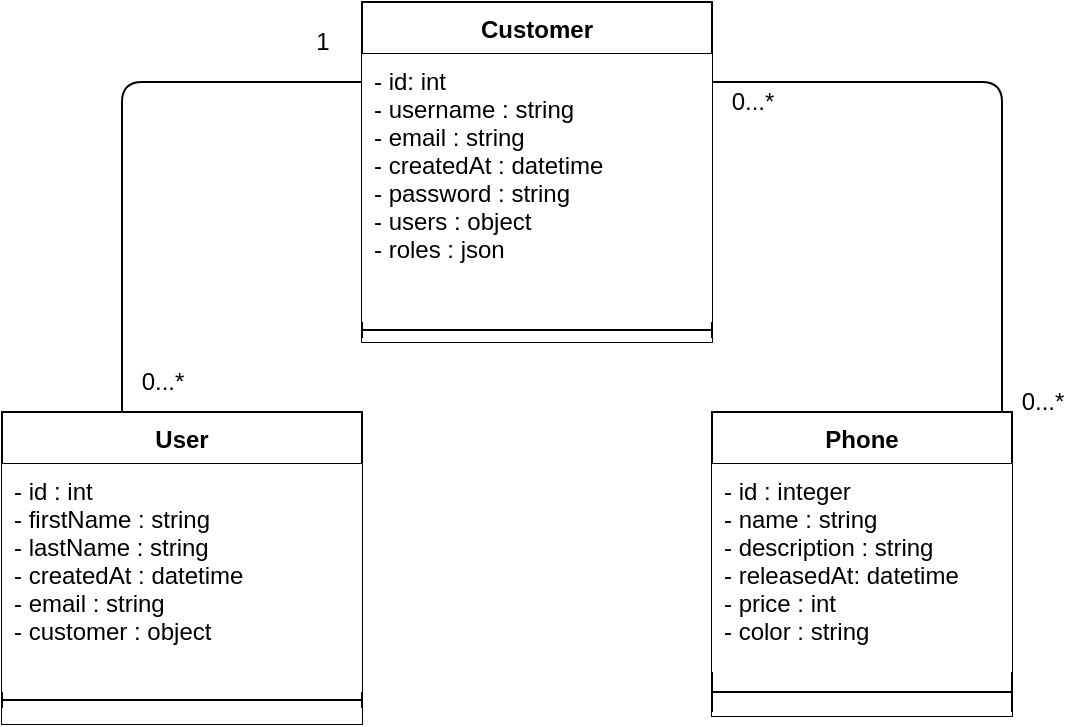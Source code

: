 <mxfile version="13.6.2" type="device"><diagram id="MVQzkmxj7oTp172YES03" name="Page-1"><mxGraphModel dx="-79" dy="821" grid="1" gridSize="10" guides="1" tooltips="1" connect="1" arrows="1" fold="1" page="1" pageScale="1" pageWidth="827" pageHeight="1169" math="0" shadow="0"><root><mxCell id="0"/><mxCell id="1" parent="0"/><mxCell id="ONq77bjo3mSSeGjJYt8l-5" value="" style="endArrow=none;html=1;strokeWidth=1;edgeStyle=orthogonalEdgeStyle;" parent="1" source="KkqZKMKDSex_E3UNt-Xo-13" target="ONq77bjo3mSSeGjJYt8l-1" edge="1"><mxGeometry width="50" height="50" relative="1" as="geometry"><mxPoint x="1120" y="450" as="sourcePoint"/><mxPoint x="1510" y="450" as="targetPoint"/><Array as="points"><mxPoint x="1070" y="240"/></Array></mxGeometry></mxCell><mxCell id="ONq77bjo3mSSeGjJYt8l-6" value="" style="endArrow=none;html=1;strokeWidth=1;edgeStyle=orthogonalEdgeStyle;" parent="1" source="ONq77bjo3mSSeGjJYt8l-1" target="KkqZKMKDSex_E3UNt-Xo-1" edge="1"><mxGeometry width="50" height="50" relative="1" as="geometry"><mxPoint x="1080" y="400" as="sourcePoint"/><mxPoint x="1255" y="245" as="targetPoint"/><Array as="points"><mxPoint x="1510" y="240"/></Array></mxGeometry></mxCell><mxCell id="ONq77bjo3mSSeGjJYt8l-19" value="1" style="text;html=1;align=center;verticalAlign=middle;resizable=0;points=[];autosize=1;" parent="1" vertex="1"><mxGeometry x="1160" y="210" width="20" height="20" as="geometry"/></mxCell><mxCell id="ONq77bjo3mSSeGjJYt8l-20" value="0...*" style="text;html=1;align=center;verticalAlign=middle;resizable=0;points=[];autosize=1;" parent="1" vertex="1"><mxGeometry x="1365" y="240" width="40" height="20" as="geometry"/></mxCell><mxCell id="ONq77bjo3mSSeGjJYt8l-21" value="0...*" style="text;html=1;align=center;verticalAlign=middle;resizable=0;points=[];autosize=1;" parent="1" vertex="1"><mxGeometry x="1070" y="380" width="40" height="20" as="geometry"/></mxCell><mxCell id="1CDuzMnsObqvGEJU_YWQ-19" value="0...*" style="text;html=1;align=center;verticalAlign=middle;resizable=0;points=[];autosize=1;" parent="1" vertex="1"><mxGeometry x="1510" y="390" width="40" height="20" as="geometry"/></mxCell><mxCell id="KkqZKMKDSex_E3UNt-Xo-13" value="User&#10;" style="swimlane;fontStyle=1;align=center;verticalAlign=top;childLayout=stackLayout;horizontal=1;startSize=26;horizontalStack=0;resizeParent=1;resizeParentMax=0;resizeLast=0;collapsible=1;marginBottom=0;swimlaneLine=1;backgroundOutline=0;fillColor=#ffffff;" parent="1" vertex="1"><mxGeometry x="1010" y="405" width="180" height="156" as="geometry"/></mxCell><mxCell id="KkqZKMKDSex_E3UNt-Xo-14" value="- id : int&#10;- firstName : string&#10;- lastName : string&#10;- createdAt : datetime&#10;- email : string&#10;- customer : object&#10;" style="text;strokeColor=none;fillColor=#ffffff;align=left;verticalAlign=top;spacingLeft=4;spacingRight=4;overflow=hidden;rotatable=0;points=[[0,0.5],[1,0.5]];portConstraint=eastwest;shadow=0;" parent="KkqZKMKDSex_E3UNt-Xo-13" vertex="1"><mxGeometry y="26" width="180" height="114" as="geometry"/></mxCell><mxCell id="KkqZKMKDSex_E3UNt-Xo-15" value="" style="line;strokeWidth=1;fillColor=#ffffff;align=left;verticalAlign=middle;spacingTop=-1;spacingLeft=3;spacingRight=3;rotatable=0;labelPosition=right;points=[];portConstraint=eastwest;" parent="KkqZKMKDSex_E3UNt-Xo-13" vertex="1"><mxGeometry y="140" width="180" height="8" as="geometry"/></mxCell><mxCell id="KkqZKMKDSex_E3UNt-Xo-16" value="" style="text;strokeColor=none;fillColor=#ffffff;align=left;verticalAlign=top;spacingLeft=4;spacingRight=4;overflow=hidden;rotatable=0;points=[[0,0.5],[1,0.5]];portConstraint=eastwest;" parent="KkqZKMKDSex_E3UNt-Xo-13" vertex="1"><mxGeometry y="148" width="180" height="8" as="geometry"/></mxCell><mxCell id="ONq77bjo3mSSeGjJYt8l-1" value="Customer" style="swimlane;fontStyle=1;align=center;verticalAlign=top;childLayout=stackLayout;horizontal=1;startSize=26;horizontalStack=0;resizeParent=1;resizeParentMax=0;resizeLast=0;collapsible=1;marginBottom=0;swimlaneLine=1;backgroundOutline=0;fillColor=#ffffff;" parent="1" vertex="1"><mxGeometry x="1190" y="200" width="175" height="170" as="geometry"/></mxCell><mxCell id="ONq77bjo3mSSeGjJYt8l-2" value="- id: int&#10;- username : string &#10;- email : string&#10;- createdAt : datetime&#10;- password : string &#10;- users : object&#10;- roles : json" style="text;strokeColor=none;fillColor=#ffffff;align=left;verticalAlign=top;spacingLeft=4;spacingRight=4;overflow=hidden;rotatable=0;points=[[0,0.5],[1,0.5]];portConstraint=eastwest;shadow=0;" parent="ONq77bjo3mSSeGjJYt8l-1" vertex="1"><mxGeometry y="26" width="175" height="134" as="geometry"/></mxCell><mxCell id="ONq77bjo3mSSeGjJYt8l-3" value="" style="line;strokeWidth=1;fillColor=#ffffff;align=left;verticalAlign=middle;spacingTop=-1;spacingLeft=3;spacingRight=3;rotatable=0;labelPosition=right;points=[];portConstraint=eastwest;" parent="ONq77bjo3mSSeGjJYt8l-1" vertex="1"><mxGeometry y="160" width="175" height="8" as="geometry"/></mxCell><mxCell id="ONq77bjo3mSSeGjJYt8l-4" value="" style="text;strokeColor=none;fillColor=#ffffff;align=left;verticalAlign=top;spacingLeft=4;spacingRight=4;overflow=hidden;rotatable=0;points=[[0,0.5],[1,0.5]];portConstraint=eastwest;" parent="ONq77bjo3mSSeGjJYt8l-1" vertex="1"><mxGeometry y="168" width="175" height="2" as="geometry"/></mxCell><mxCell id="KkqZKMKDSex_E3UNt-Xo-1" value="Phone" style="swimlane;fontStyle=1;align=center;verticalAlign=top;childLayout=stackLayout;horizontal=1;startSize=26;horizontalStack=0;resizeParent=1;resizeParentMax=0;resizeLast=0;collapsible=1;marginBottom=0;swimlaneLine=1;backgroundOutline=0;fillColor=#ffffff;" parent="1" vertex="1"><mxGeometry x="1365" y="405" width="150" height="152" as="geometry"/></mxCell><mxCell id="KkqZKMKDSex_E3UNt-Xo-2" value="- id : integer&#10;- name : string&#10;- description : string&#10;- releasedAt: datetime&#10;- price : int&#10;- color : string&#10;&#10;" style="text;strokeColor=none;fillColor=#ffffff;align=left;verticalAlign=top;spacingLeft=4;spacingRight=4;overflow=hidden;rotatable=0;points=[[0,0.5],[1,0.5]];portConstraint=eastwest;shadow=0;" parent="KkqZKMKDSex_E3UNt-Xo-1" vertex="1"><mxGeometry y="26" width="150" height="104" as="geometry"/></mxCell><mxCell id="KkqZKMKDSex_E3UNt-Xo-3" value="" style="line;strokeWidth=1;fillColor=#ffffff;align=left;verticalAlign=middle;spacingTop=-1;spacingLeft=3;spacingRight=3;rotatable=0;labelPosition=right;points=[];portConstraint=eastwest;" parent="KkqZKMKDSex_E3UNt-Xo-1" vertex="1"><mxGeometry y="130" width="150" height="20" as="geometry"/></mxCell><mxCell id="KkqZKMKDSex_E3UNt-Xo-4" value="" style="text;strokeColor=none;fillColor=#ffffff;align=left;verticalAlign=top;spacingLeft=4;spacingRight=4;overflow=hidden;rotatable=0;points=[[0,0.5],[1,0.5]];portConstraint=eastwest;" parent="KkqZKMKDSex_E3UNt-Xo-1" vertex="1"><mxGeometry y="150" width="150" height="2" as="geometry"/></mxCell></root></mxGraphModel></diagram></mxfile>